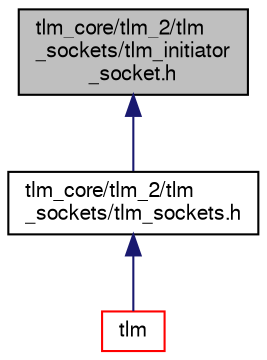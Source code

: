 digraph "tlm_core/tlm_2/tlm_sockets/tlm_initiator_socket.h"
{
  edge [fontname="FreeSans",fontsize="10",labelfontname="FreeSans",labelfontsize="10"];
  node [fontname="FreeSans",fontsize="10",shape=record];
  Node103 [label="tlm_core/tlm_2/tlm\l_sockets/tlm_initiator\l_socket.h",height=0.2,width=0.4,color="black", fillcolor="grey75", style="filled", fontcolor="black"];
  Node103 -> Node104 [dir="back",color="midnightblue",fontsize="10",style="solid",fontname="FreeSans"];
  Node104 [label="tlm_core/tlm_2/tlm\l_sockets/tlm_sockets.h",height=0.2,width=0.4,color="black", fillcolor="white", style="filled",URL="$a00779.html"];
  Node104 -> Node105 [dir="back",color="midnightblue",fontsize="10",style="solid",fontname="FreeSans"];
  Node105 [label="tlm",height=0.2,width=0.4,color="red", fillcolor="white", style="filled",URL="$a00671.html"];
}
